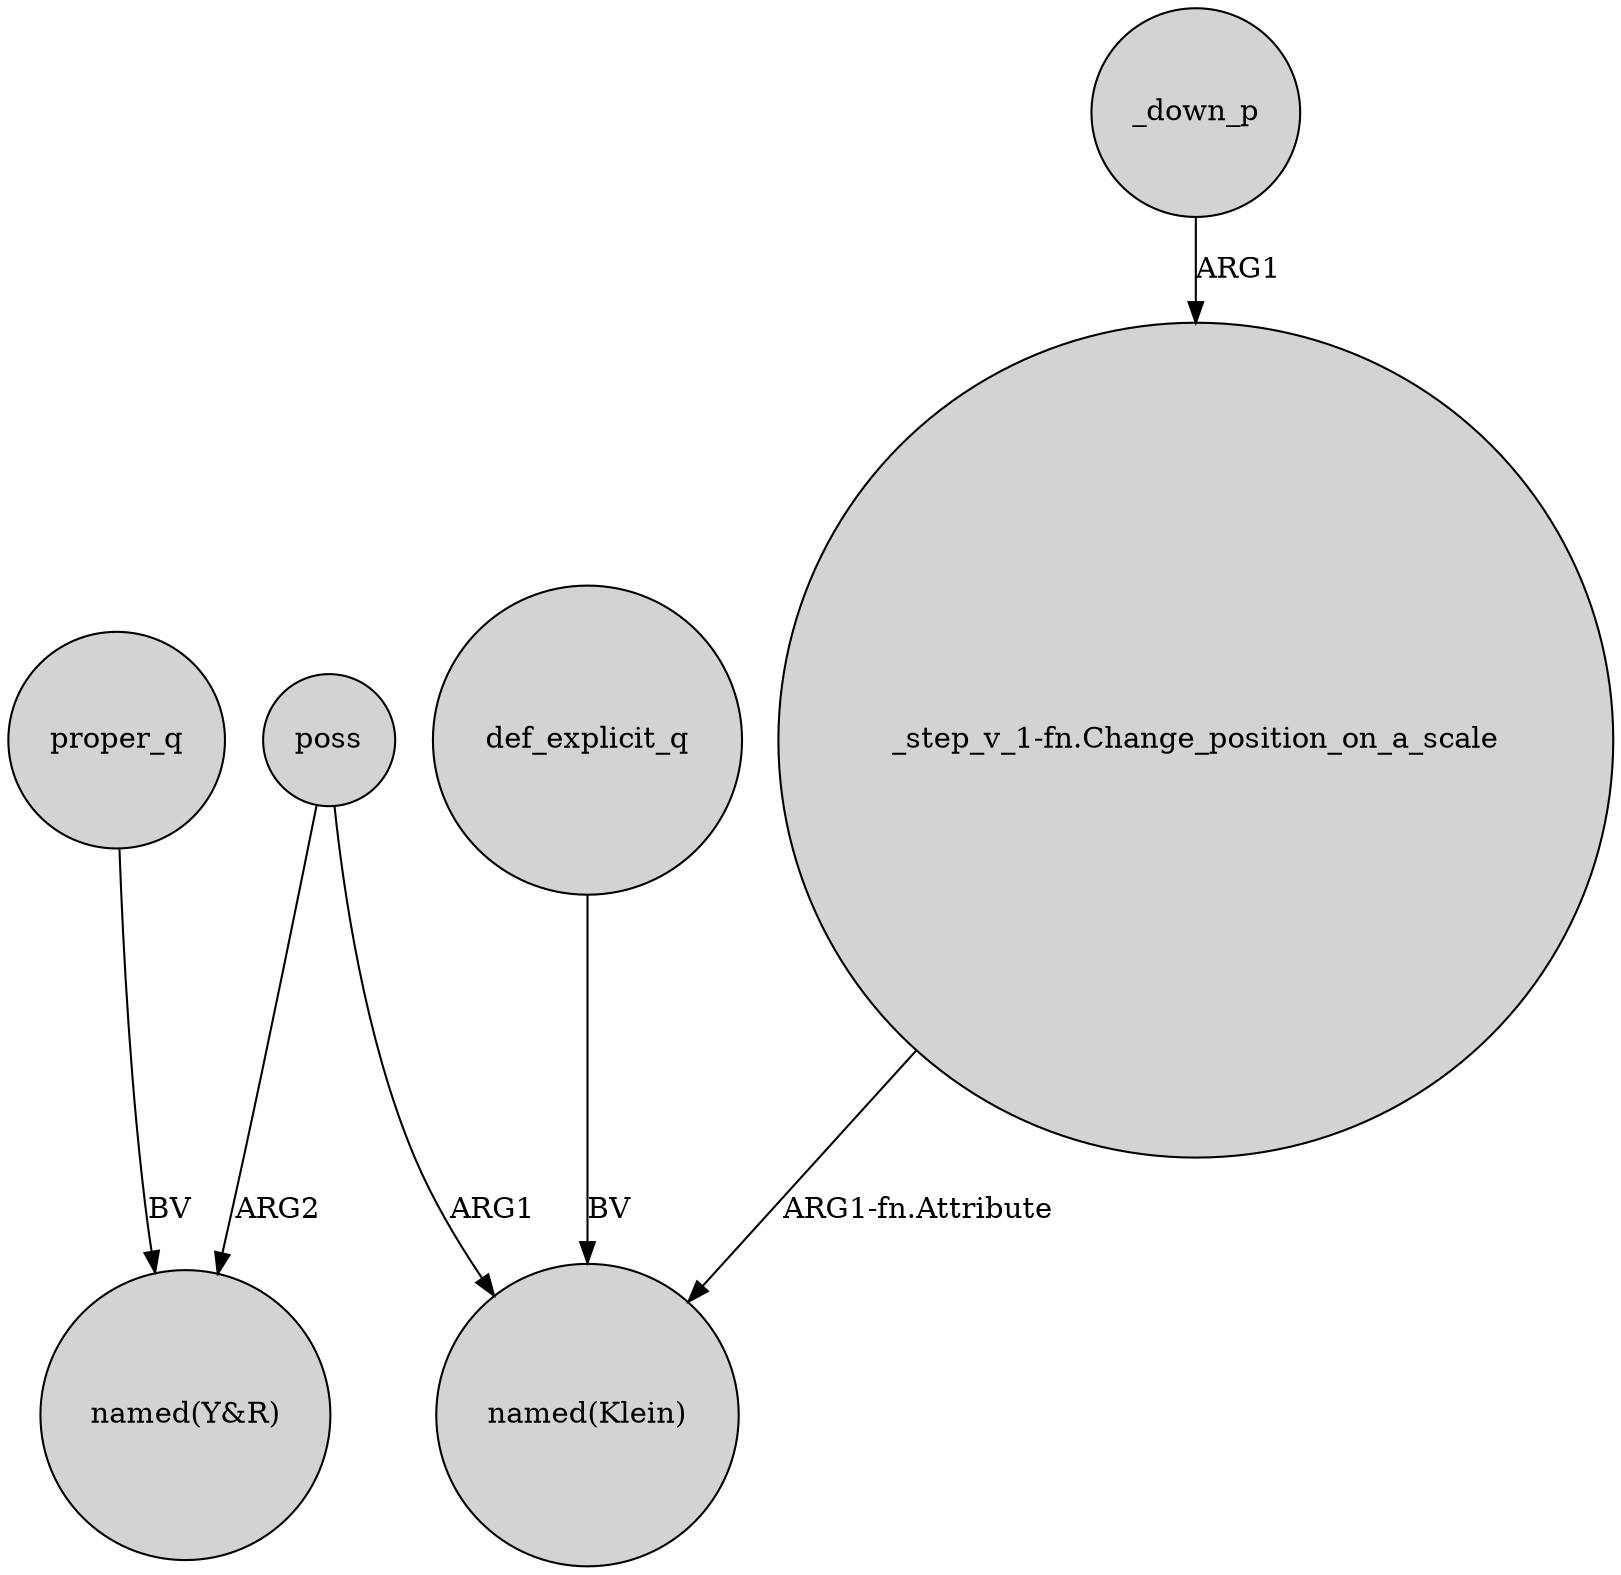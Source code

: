 digraph {
	node [shape=circle style=filled]
	poss -> "named(Y&R)" [label=ARG2]
	_down_p -> "_step_v_1-fn.Change_position_on_a_scale" [label=ARG1]
	def_explicit_q -> "named(Klein)" [label=BV]
	"_step_v_1-fn.Change_position_on_a_scale" -> "named(Klein)" [label="ARG1-fn.Attribute"]
	proper_q -> "named(Y&R)" [label=BV]
	poss -> "named(Klein)" [label=ARG1]
}
